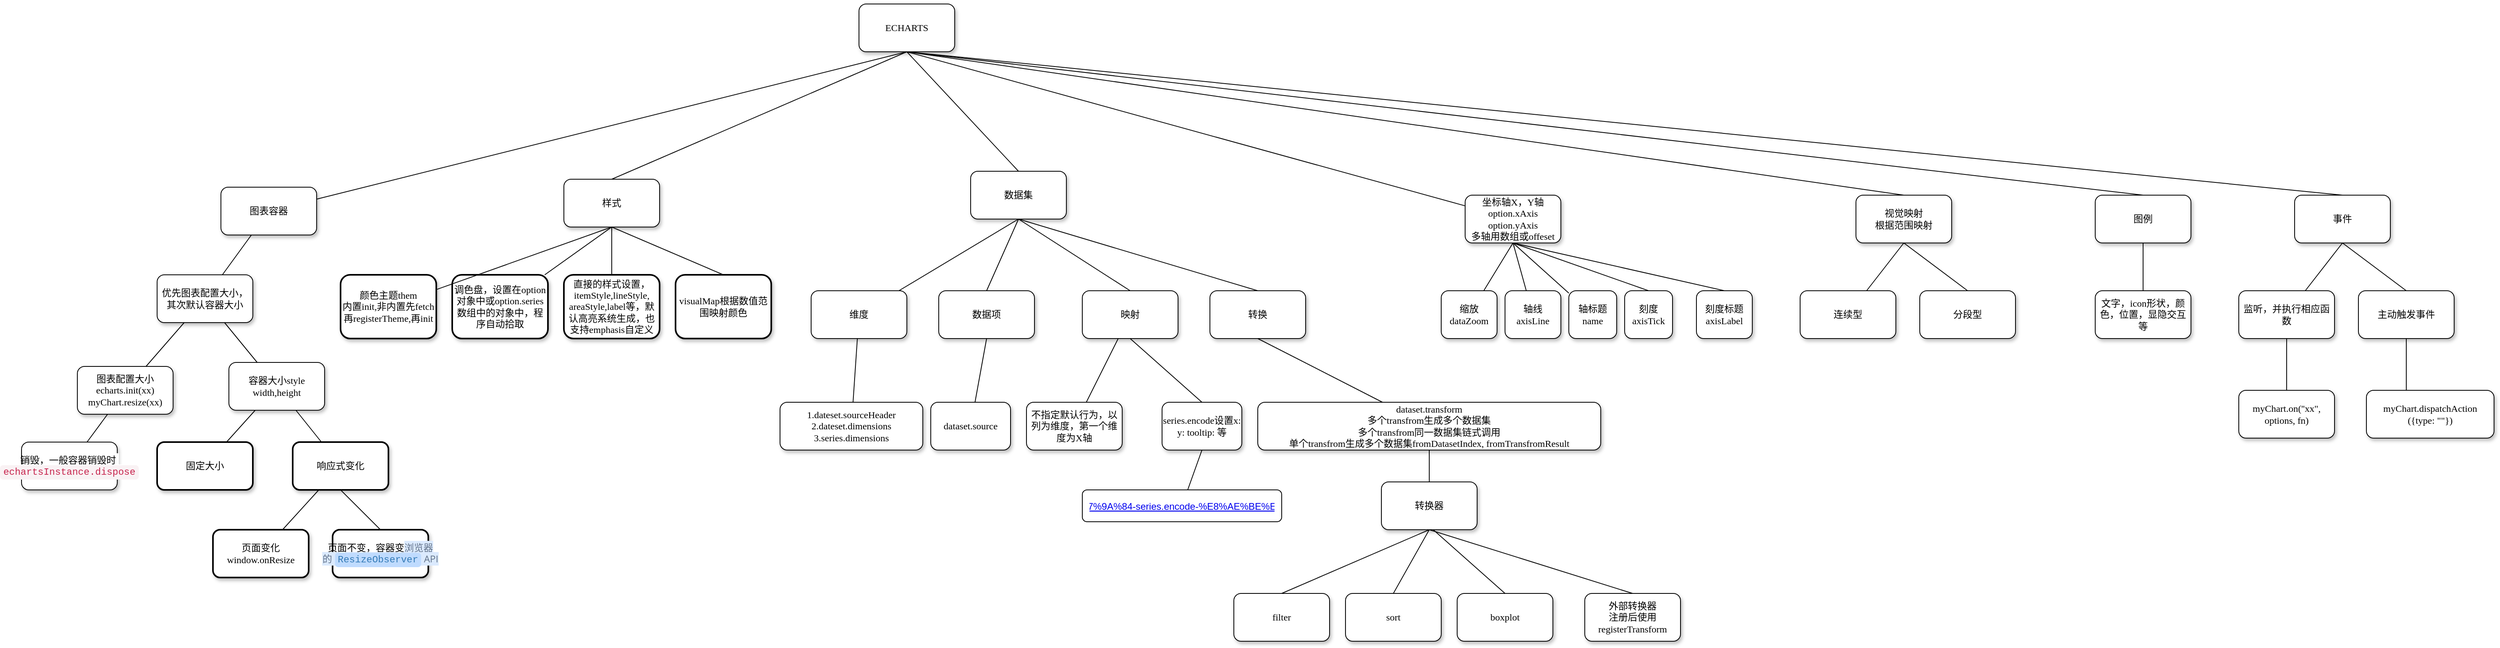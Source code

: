 <mxfile version="24.9.1">
  <diagram name="Page-1" id="10a91c8b-09ff-31b1-d368-03940ed4cc9e">
    <mxGraphModel dx="2303" dy="2610" grid="1" gridSize="10" guides="1" tooltips="1" connect="1" arrows="1" fold="1" page="1" pageScale="1" pageWidth="1100" pageHeight="850" background="none" math="0" shadow="0">
      <root>
        <mxCell id="0" />
        <mxCell id="1" parent="0" />
        <mxCell id="4B2M-noWRDSl6KQuVCh--43" style="rounded=0;orthogonalLoop=1;jettySize=auto;html=1;exitX=0.5;exitY=1;exitDx=0;exitDy=0;endArrow=none;endFill=0;" edge="1" parent="1" source="62893188c0fa7362-1" target="4B2M-noWRDSl6KQuVCh--34">
          <mxGeometry relative="1" as="geometry" />
        </mxCell>
        <mxCell id="4B2M-noWRDSl6KQuVCh--54" style="rounded=0;orthogonalLoop=1;jettySize=auto;html=1;exitX=0.5;exitY=1;exitDx=0;exitDy=0;entryX=0.5;entryY=0;entryDx=0;entryDy=0;endArrow=none;endFill=0;" edge="1" parent="1" source="62893188c0fa7362-1" target="4B2M-noWRDSl6KQuVCh--44">
          <mxGeometry relative="1" as="geometry" />
        </mxCell>
        <mxCell id="4B2M-noWRDSl6KQuVCh--55" style="rounded=0;orthogonalLoop=1;jettySize=auto;html=1;exitX=0.5;exitY=1;exitDx=0;exitDy=0;entryX=0.5;entryY=0;entryDx=0;entryDy=0;endArrow=none;endFill=0;" edge="1" parent="1" source="62893188c0fa7362-1" target="4B2M-noWRDSl6KQuVCh--51">
          <mxGeometry relative="1" as="geometry" />
        </mxCell>
        <mxCell id="4B2M-noWRDSl6KQuVCh--68" style="rounded=0;orthogonalLoop=1;jettySize=auto;html=1;exitX=0.5;exitY=1;exitDx=0;exitDy=0;entryX=0.5;entryY=0;entryDx=0;entryDy=0;endArrow=none;endFill=0;" edge="1" parent="1" source="62893188c0fa7362-1" target="4B2M-noWRDSl6KQuVCh--60">
          <mxGeometry relative="1" as="geometry">
            <mxPoint x="2900" y="110" as="targetPoint" />
          </mxGeometry>
        </mxCell>
        <mxCell id="62893188c0fa7362-1" value="ECHARTS" style="whiteSpace=wrap;html=1;rounded=1;shadow=1;labelBackgroundColor=none;strokeWidth=1;fontFamily=Verdana;fontSize=12;align=center;" parent="1" vertex="1">
          <mxGeometry x="1180" y="-60" width="120" height="60" as="geometry" />
        </mxCell>
        <mxCell id="62893188c0fa7362-2" value="图表容器" style="whiteSpace=wrap;html=1;rounded=1;shadow=1;labelBackgroundColor=none;strokeWidth=1;fontFamily=Verdana;fontSize=12;align=center;" parent="1" vertex="1">
          <mxGeometry x="380" y="170" width="120" height="60" as="geometry" />
        </mxCell>
        <mxCell id="P412KL33B7bhKjnjoUlW-9" style="rounded=0;orthogonalLoop=1;jettySize=auto;html=1;exitX=0.5;exitY=1;exitDx=0;exitDy=0;entryX=0.5;entryY=0;entryDx=0;entryDy=0;endArrow=none;endFill=0;" parent="1" source="62893188c0fa7362-3" target="P412KL33B7bhKjnjoUlW-8" edge="1">
          <mxGeometry relative="1" as="geometry" />
        </mxCell>
        <mxCell id="P412KL33B7bhKjnjoUlW-11" style="rounded=0;orthogonalLoop=1;jettySize=auto;html=1;exitX=0.5;exitY=1;exitDx=0;exitDy=0;entryX=0.5;entryY=0;entryDx=0;entryDy=0;endArrow=none;endFill=0;" parent="1" source="62893188c0fa7362-3" target="P412KL33B7bhKjnjoUlW-10" edge="1">
          <mxGeometry relative="1" as="geometry" />
        </mxCell>
        <mxCell id="62893188c0fa7362-3" value="&lt;span&gt;样式&lt;/span&gt;" style="whiteSpace=wrap;html=1;rounded=1;shadow=1;labelBackgroundColor=none;strokeWidth=1;fontFamily=Verdana;fontSize=12;align=center;" parent="1" vertex="1">
          <mxGeometry x="810" y="160" width="120" height="60" as="geometry" />
        </mxCell>
        <mxCell id="62893188c0fa7362-4" value="" style="rounded=0;html=1;labelBackgroundColor=none;startArrow=none;startFill=0;startSize=5;endArrow=none;endFill=0;endSize=5;jettySize=auto;orthogonalLoop=1;strokeWidth=1;fontFamily=Verdana;fontSize=12;entryX=0.5;entryY=0;entryDx=0;entryDy=0;exitX=0.5;exitY=1;exitDx=0;exitDy=0;" parent="1" source="62893188c0fa7362-1" target="62893188c0fa7362-3" edge="1">
          <mxGeometry x="-0.3" y="13" relative="1" as="geometry">
            <mxPoint as="offset" />
          </mxGeometry>
        </mxCell>
        <mxCell id="62893188c0fa7362-5" value="" style="rounded=0;html=1;labelBackgroundColor=none;startArrow=none;startFill=0;startSize=5;endArrow=none;endFill=0;endSize=5;jettySize=auto;orthogonalLoop=1;strokeWidth=1;fontFamily=Verdana;fontSize=12;exitX=0.5;exitY=1;exitDx=0;exitDy=0;" parent="1" source="62893188c0fa7362-1" target="62893188c0fa7362-2" edge="1">
          <mxGeometry x="-0.359" y="-11" relative="1" as="geometry">
            <mxPoint as="offset" />
          </mxGeometry>
        </mxCell>
        <mxCell id="62893188c0fa7362-8" value="&lt;span&gt;优先图表配置大小，其次默认容器大小&lt;/span&gt;" style="whiteSpace=wrap;html=1;rounded=1;shadow=1;labelBackgroundColor=none;strokeWidth=1;fontFamily=Verdana;fontSize=12;align=center;" parent="1" vertex="1">
          <mxGeometry x="300" y="280" width="120" height="60" as="geometry" />
        </mxCell>
        <mxCell id="62893188c0fa7362-10" value="&lt;span&gt;颜色主题them&lt;/span&gt;&lt;div&gt;&lt;span&gt;内置init,非内置先fetch再registerTheme,再init&lt;/span&gt;&lt;/div&gt;" style="whiteSpace=wrap;html=1;rounded=1;shadow=1;labelBackgroundColor=none;strokeWidth=2;fontFamily=Verdana;fontSize=12;align=center;" parent="1" vertex="1">
          <mxGeometry x="530" y="280" width="120" height="80" as="geometry" />
        </mxCell>
        <mxCell id="62893188c0fa7362-11" value="&lt;span&gt;调色盘，设置在option对象中或option.series数组中的对象中，程序自动拾取&lt;/span&gt;" style="whiteSpace=wrap;html=1;rounded=1;shadow=1;labelBackgroundColor=none;strokeWidth=2;fontFamily=Verdana;fontSize=12;align=center;" parent="1" vertex="1">
          <mxGeometry x="670" y="280" width="120" height="80" as="geometry" />
        </mxCell>
        <mxCell id="P412KL33B7bhKjnjoUlW-7" value="" style="rounded=0;orthogonalLoop=1;jettySize=auto;html=1;endArrow=none;endFill=0;" parent="1" source="62893188c0fa7362-12" target="P412KL33B7bhKjnjoUlW-6" edge="1">
          <mxGeometry relative="1" as="geometry" />
        </mxCell>
        <mxCell id="62893188c0fa7362-12" value="图表配置大小&lt;br&gt;echarts.init(xx)&lt;div&gt;myChart.resize(xx)&lt;/div&gt;" style="whiteSpace=wrap;html=1;rounded=1;shadow=1;labelBackgroundColor=none;strokeWidth=1;fontFamily=Verdana;fontSize=12;align=center;" parent="1" vertex="1">
          <mxGeometry x="200" y="395" width="120" height="60" as="geometry" />
        </mxCell>
        <mxCell id="62893188c0fa7362-13" value="容器大小style&lt;br&gt;width,height" style="whiteSpace=wrap;html=1;rounded=1;shadow=1;labelBackgroundColor=none;strokeWidth=1;fontFamily=Verdana;fontSize=12;align=center;" parent="1" vertex="1">
          <mxGeometry x="390" y="390" width="120" height="60" as="geometry" />
        </mxCell>
        <mxCell id="62893188c0fa7362-14" value="" style="rounded=0;html=1;labelBackgroundColor=none;startArrow=none;startFill=0;startSize=5;endArrow=none;endFill=0;endSize=5;jettySize=auto;orthogonalLoop=1;strokeWidth=1;fontFamily=Verdana;fontSize=12" parent="1" source="62893188c0fa7362-2" target="62893188c0fa7362-8" edge="1">
          <mxGeometry x="-0.208" y="-14" relative="1" as="geometry">
            <mxPoint as="offset" />
          </mxGeometry>
        </mxCell>
        <mxCell id="62893188c0fa7362-16" value="" style="rounded=0;html=1;labelBackgroundColor=none;startArrow=none;startFill=0;startSize=5;endArrow=none;endFill=0;endSize=5;jettySize=auto;orthogonalLoop=1;strokeWidth=1;fontFamily=Verdana;fontSize=12;exitX=0.5;exitY=1;exitDx=0;exitDy=0;" parent="1" source="62893188c0fa7362-3" target="62893188c0fa7362-10" edge="1">
          <mxGeometry x="-0.261" y="-13" relative="1" as="geometry">
            <mxPoint as="offset" />
          </mxGeometry>
        </mxCell>
        <mxCell id="62893188c0fa7362-17" value="" style="rounded=0;html=1;labelBackgroundColor=none;startArrow=none;startFill=0;startSize=5;endArrow=none;endFill=0;endSize=5;jettySize=auto;orthogonalLoop=1;strokeWidth=1;fontFamily=Verdana;fontSize=12;exitX=0.5;exitY=1;exitDx=0;exitDy=0;" parent="1" source="62893188c0fa7362-3" target="62893188c0fa7362-11" edge="1">
          <mxGeometry x="-0.129" y="17" relative="1" as="geometry">
            <mxPoint as="offset" />
          </mxGeometry>
        </mxCell>
        <mxCell id="62893188c0fa7362-18" value="" style="rounded=0;html=1;labelBackgroundColor=none;startArrow=none;startFill=0;startSize=5;endArrow=none;endFill=0;endSize=5;jettySize=auto;orthogonalLoop=1;strokeWidth=1;fontFamily=Verdana;fontSize=12" parent="1" source="62893188c0fa7362-8" target="62893188c0fa7362-12" edge="1">
          <mxGeometry x="-0.217" y="-14" relative="1" as="geometry">
            <mxPoint as="offset" />
          </mxGeometry>
        </mxCell>
        <mxCell id="62893188c0fa7362-19" value="" style="rounded=0;html=1;labelBackgroundColor=none;startArrow=none;startFill=0;startSize=5;endArrow=none;endFill=0;endSize=5;jettySize=auto;orthogonalLoop=1;strokeWidth=1;fontFamily=Verdana;fontSize=12" parent="1" source="62893188c0fa7362-8" target="62893188c0fa7362-13" edge="1">
          <mxGeometry x="-0.284" y="12" relative="1" as="geometry">
            <mxPoint as="offset" />
          </mxGeometry>
        </mxCell>
        <mxCell id="62893188c0fa7362-22" value="固定大小" style="whiteSpace=wrap;html=1;rounded=1;shadow=1;labelBackgroundColor=none;strokeWidth=2;fontFamily=Verdana;fontSize=12;align=center;" parent="1" vertex="1">
          <mxGeometry x="300" y="490" width="120" height="60" as="geometry" />
        </mxCell>
        <mxCell id="P412KL33B7bhKjnjoUlW-3" value="" style="rounded=0;orthogonalLoop=1;jettySize=auto;html=1;endArrow=none;endFill=0;" parent="1" source="62893188c0fa7362-23" target="P412KL33B7bhKjnjoUlW-1" edge="1">
          <mxGeometry relative="1" as="geometry" />
        </mxCell>
        <mxCell id="62893188c0fa7362-23" value="响应式变化" style="whiteSpace=wrap;html=1;rounded=1;shadow=1;labelBackgroundColor=none;strokeWidth=2;fontFamily=Verdana;fontSize=12;align=center;" parent="1" vertex="1">
          <mxGeometry x="470" y="490" width="120" height="60" as="geometry" />
        </mxCell>
        <mxCell id="62893188c0fa7362-26" value="" style="rounded=0;html=1;labelBackgroundColor=none;startArrow=none;startFill=0;startSize=5;endArrow=none;endFill=0;endSize=5;jettySize=auto;orthogonalLoop=1;strokeWidth=1;fontFamily=Verdana;fontSize=12" parent="1" source="62893188c0fa7362-13" target="62893188c0fa7362-22" edge="1">
          <mxGeometry x="0.003" y="-12" relative="1" as="geometry">
            <mxPoint as="offset" />
          </mxGeometry>
        </mxCell>
        <mxCell id="62893188c0fa7362-27" value="" style="rounded=0;html=1;labelBackgroundColor=none;startArrow=none;startFill=0;startSize=5;endArrow=none;endFill=0;endSize=5;jettySize=auto;orthogonalLoop=1;strokeWidth=1;fontFamily=Verdana;fontSize=12" parent="1" source="62893188c0fa7362-13" target="62893188c0fa7362-23" edge="1">
          <mxGeometry x="0.137" y="16" relative="1" as="geometry">
            <mxPoint as="offset" />
          </mxGeometry>
        </mxCell>
        <mxCell id="P412KL33B7bhKjnjoUlW-1" value="页面变化window.onResize" style="whiteSpace=wrap;html=1;fontFamily=Verdana;rounded=1;shadow=1;labelBackgroundColor=none;strokeWidth=2;" parent="1" vertex="1">
          <mxGeometry x="370" y="600" width="120" height="60" as="geometry" />
        </mxCell>
        <mxCell id="P412KL33B7bhKjnjoUlW-5" style="rounded=0;orthogonalLoop=1;jettySize=auto;html=1;exitX=0.5;exitY=0;exitDx=0;exitDy=0;entryX=0.5;entryY=1;entryDx=0;entryDy=0;endArrow=none;endFill=0;" parent="1" source="P412KL33B7bhKjnjoUlW-4" target="62893188c0fa7362-23" edge="1">
          <mxGeometry relative="1" as="geometry" />
        </mxCell>
        <mxCell id="P412KL33B7bhKjnjoUlW-4" value="&lt;font&gt;页面不变，容器变&lt;span style=&quot;color: rgb(100, 116, 139); font-family: &amp;quot;Open Sans&amp;quot;, &amp;quot;PingFang SC&amp;quot;, Helvetica, Arial, sans-serif; text-align: start; background-color: rgb(219, 234, 254);&quot;&gt;浏览器的&amp;nbsp;&lt;/span&gt;&lt;a style=&quot;box-sizing: border-box; border-width: 0px; border-style: solid; border-color: rgba(229,231,235,var(--tw-border-opacity)); border-image: initial; --tw-border-opacity: 1; --tw-shadow: 0 0 transparent; --tw-ring-inset: var(--tw-empty,/*!*/ /*!*/); --tw-ring-offset-width: 0px; --tw-ring-offset-color: #fff; --tw-ring-color: rgba(59,130,246,0.5); --tw-ring-offset-shadow: 0 0 transparent; --tw-ring-shadow: 0 0 transparent; background-color: rgb(219, 234, 254); color: rgb(51, 122, 183); text-decoration: inherit; margin-bottom: 0px; font-family: &amp;quot;Open Sans&amp;quot;, &amp;quot;PingFang SC&amp;quot;, Helvetica, Arial, sans-serif; text-align: start;&quot; href=&quot;https://developer.mozilla.org/zh-CN/docs/Web/API/ResizeObserver&quot;&gt;&lt;code style=&quot;box-sizing: border-box; border-width: 0px; border-style: solid; border-color: rgba(229,231,235,var(--tw-border-opacity)); border-image: initial; --tw-border-opacity: 1; --tw-shadow: 0 0 transparent; --tw-ring-inset: var(--tw-empty,/*!*/ /*!*/); --tw-ring-offset-width: 0px; --tw-ring-offset-color: #fff; --tw-ring-color: rgba(59,130,246,0.5); --tw-ring-offset-shadow: 0 0 transparent; --tw-ring-shadow: 0 0 transparent; font-family: ui-monospace, SFMono-Regular, Menlo, Monaco, Consolas, &amp;quot;Liberation Mono&amp;quot;, &amp;quot;Courier New&amp;quot;, monospace; padding: 2px 4px; color: currentcolor; background-color: rgba(191,219,254,var(--tw-bg-opacity)); border-radius: 4px; --tw-bg-opacity: 1; box-shadow: var(--tw-ring-offset-shadow,0 0 transparent),var(--tw-ring-shadow,0 0 transparent),var(--tw-shadow); margin-top: 0px; margin-bottom: 0px;&quot;&gt;ResizeObserver&lt;/code&gt;&lt;/a&gt;&lt;span style=&quot;color: rgb(100, 116, 139); font-family: &amp;quot;Open Sans&amp;quot;, &amp;quot;PingFang SC&amp;quot;, Helvetica, Arial, sans-serif; text-align: start; background-color: rgb(219, 234, 254);&quot;&gt;&amp;nbsp;API&lt;/span&gt;&lt;/font&gt;" style="whiteSpace=wrap;html=1;fontFamily=Verdana;rounded=1;shadow=1;labelBackgroundColor=none;strokeWidth=2;" parent="1" vertex="1">
          <mxGeometry x="520" y="600" width="120" height="60" as="geometry" />
        </mxCell>
        <mxCell id="P412KL33B7bhKjnjoUlW-6" value="&lt;font&gt;销毁，一般容器销毁时&lt;span style=&quot;color: rgb(100, 116, 139); font-family: &amp;quot;Open Sans&amp;quot;, &amp;quot;PingFang SC&amp;quot;, Helvetica, Arial, sans-serif; text-align: start; background-color: rgb(255, 255, 255);&quot;&gt;&amp;nbsp;&lt;/span&gt;&lt;/font&gt;&lt;div&gt;&lt;font&gt;&lt;a style=&quot;box-sizing: border-box; border-width: 0px; border-style: solid; border-color: rgba(229,231,235,var(--tw-border-opacity)); border-image: initial; --tw-border-opacity: 1; --tw-shadow: 0 0 transparent; --tw-ring-inset: var(--tw-empty,/*!*/ /*!*/); --tw-ring-offset-width: 0px; --tw-ring-offset-color: #fff; --tw-ring-color: rgba(59,130,246,0.5); --tw-ring-offset-shadow: 0 0 transparent; --tw-ring-shadow: 0 0 transparent; background-color: rgb(255, 255, 255); color: rgb(51, 122, 183); text-decoration: inherit; font-family: &amp;quot;Open Sans&amp;quot;, &amp;quot;PingFang SC&amp;quot;, Helvetica, Arial, sans-serif; text-align: start;&quot; href=&quot;https://echarts.apache.org/api.html#echartsInstance.dispose&quot;&gt;&lt;code style=&quot;box-sizing: border-box; border-width: 0px; border-style: solid; border-color: rgba(229,231,235,var(--tw-border-opacity)); border-image: initial; --tw-border-opacity: 1; --tw-shadow: 0 0 transparent; --tw-ring-inset: var(--tw-empty,/*!*/ /*!*/); --tw-ring-offset-width: 0px; --tw-ring-offset-color: #fff; --tw-ring-color: rgba(59,130,246,0.5); --tw-ring-offset-shadow: 0 0 transparent; --tw-ring-shadow: 0 0 transparent; font-family: ui-monospace, SFMono-Regular, Menlo, Monaco, Consolas, &amp;quot;Liberation Mono&amp;quot;, &amp;quot;Courier New&amp;quot;, monospace; padding: 2px 4px; color: rgb(199, 37, 78); background-color: rgb(249, 242, 244); border-radius: 4px;&quot;&gt;echartsInstance.dispose&lt;/code&gt;&lt;/a&gt;&lt;/font&gt;&lt;/div&gt;" style="whiteSpace=wrap;html=1;fontFamily=Verdana;rounded=1;shadow=1;labelBackgroundColor=none;strokeWidth=1;" parent="1" vertex="1">
          <mxGeometry x="130" y="490" width="120" height="60" as="geometry" />
        </mxCell>
        <mxCell id="P412KL33B7bhKjnjoUlW-8" value="&lt;span&gt;直接的样式设置，itemStyle,lineStyle,&lt;/span&gt;&lt;div&gt;&lt;span&gt;areaStyle,label等，默认高亮系统生成，也支持emphasis自定义&lt;/span&gt;&lt;/div&gt;" style="whiteSpace=wrap;html=1;rounded=1;shadow=1;labelBackgroundColor=none;strokeWidth=2;fontFamily=Verdana;fontSize=12;align=center;" parent="1" vertex="1">
          <mxGeometry x="810" y="280" width="120" height="80" as="geometry" />
        </mxCell>
        <mxCell id="P412KL33B7bhKjnjoUlW-10" value="visualMap根据数值范围映射颜色" style="whiteSpace=wrap;html=1;rounded=1;shadow=1;labelBackgroundColor=none;strokeWidth=2;fontFamily=Verdana;fontSize=12;align=center;" parent="1" vertex="1">
          <mxGeometry x="950" y="280" width="120" height="80" as="geometry" />
        </mxCell>
        <mxCell id="P412KL33B7bhKjnjoUlW-13" style="rounded=0;orthogonalLoop=1;jettySize=auto;html=1;exitX=0.5;exitY=0;exitDx=0;exitDy=0;entryX=0.5;entryY=1;entryDx=0;entryDy=0;endArrow=none;endFill=0;" parent="1" source="P412KL33B7bhKjnjoUlW-12" target="62893188c0fa7362-1" edge="1">
          <mxGeometry relative="1" as="geometry">
            <mxPoint x="580" y="140" as="targetPoint" />
          </mxGeometry>
        </mxCell>
        <mxCell id="P412KL33B7bhKjnjoUlW-16" value="" style="rounded=0;orthogonalLoop=1;jettySize=auto;html=1;endArrow=none;endFill=0;exitX=0.5;exitY=1;exitDx=0;exitDy=0;" parent="1" source="P412KL33B7bhKjnjoUlW-12" target="P412KL33B7bhKjnjoUlW-14" edge="1">
          <mxGeometry relative="1" as="geometry" />
        </mxCell>
        <mxCell id="P412KL33B7bhKjnjoUlW-18" style="rounded=0;orthogonalLoop=1;jettySize=auto;html=1;exitX=0.5;exitY=1;exitDx=0;exitDy=0;entryX=0.5;entryY=0;entryDx=0;entryDy=0;endArrow=none;endFill=0;" parent="1" source="P412KL33B7bhKjnjoUlW-12" target="P412KL33B7bhKjnjoUlW-17" edge="1">
          <mxGeometry relative="1" as="geometry" />
        </mxCell>
        <mxCell id="4B2M-noWRDSl6KQuVCh--7" style="rounded=0;orthogonalLoop=1;jettySize=auto;html=1;exitX=0.5;exitY=1;exitDx=0;exitDy=0;entryX=0.5;entryY=0;entryDx=0;entryDy=0;endArrow=none;endFill=0;" edge="1" parent="1" source="P412KL33B7bhKjnjoUlW-12" target="4B2M-noWRDSl6KQuVCh--6">
          <mxGeometry relative="1" as="geometry" />
        </mxCell>
        <mxCell id="4B2M-noWRDSl6KQuVCh--20" style="rounded=0;orthogonalLoop=1;jettySize=auto;html=1;exitX=0.5;exitY=1;exitDx=0;exitDy=0;endArrow=none;endFill=0;entryX=0.5;entryY=0;entryDx=0;entryDy=0;" edge="1" parent="1" source="P412KL33B7bhKjnjoUlW-12" target="4B2M-noWRDSl6KQuVCh--19">
          <mxGeometry relative="1" as="geometry" />
        </mxCell>
        <mxCell id="P412KL33B7bhKjnjoUlW-12" value="&lt;span&gt;数据集&lt;/span&gt;" style="whiteSpace=wrap;html=1;rounded=1;shadow=1;labelBackgroundColor=none;strokeWidth=1;fontFamily=Verdana;fontSize=12;align=center;" parent="1" vertex="1">
          <mxGeometry x="1320" y="150" width="120" height="60" as="geometry" />
        </mxCell>
        <mxCell id="4B2M-noWRDSl6KQuVCh--2" value="" style="rounded=0;orthogonalLoop=1;jettySize=auto;html=1;endArrow=none;endFill=0;" edge="1" parent="1" source="P412KL33B7bhKjnjoUlW-14" target="4B2M-noWRDSl6KQuVCh--1">
          <mxGeometry relative="1" as="geometry" />
        </mxCell>
        <mxCell id="P412KL33B7bhKjnjoUlW-14" value="维度" style="whiteSpace=wrap;html=1;fontFamily=Verdana;rounded=1;shadow=1;labelBackgroundColor=none;strokeWidth=1;" parent="1" vertex="1">
          <mxGeometry x="1120" y="300" width="120" height="60" as="geometry" />
        </mxCell>
        <mxCell id="4B2M-noWRDSl6KQuVCh--5" style="rounded=0;orthogonalLoop=1;jettySize=auto;html=1;exitX=0.5;exitY=1;exitDx=0;exitDy=0;endArrow=none;endFill=0;" edge="1" parent="1" source="P412KL33B7bhKjnjoUlW-17" target="4B2M-noWRDSl6KQuVCh--4">
          <mxGeometry relative="1" as="geometry" />
        </mxCell>
        <mxCell id="P412KL33B7bhKjnjoUlW-17" value="数据项" style="whiteSpace=wrap;html=1;fontFamily=Verdana;rounded=1;shadow=1;labelBackgroundColor=none;strokeWidth=1;" parent="1" vertex="1">
          <mxGeometry x="1280" y="300" width="120" height="60" as="geometry" />
        </mxCell>
        <mxCell id="4B2M-noWRDSl6KQuVCh--1" value="1.dateset.sourceHeader&lt;div&gt;2.dateset.dimensions&lt;/div&gt;&lt;div&gt;3.series.dimensions&lt;/div&gt;" style="whiteSpace=wrap;html=1;fontFamily=Verdana;rounded=1;shadow=1;labelBackgroundColor=none;strokeWidth=1;" vertex="1" parent="1">
          <mxGeometry x="1081" y="440" width="179" height="60" as="geometry" />
        </mxCell>
        <mxCell id="4B2M-noWRDSl6KQuVCh--4" value="dataset.source" style="whiteSpace=wrap;html=1;fontFamily=Verdana;rounded=1;shadow=1;labelBackgroundColor=none;strokeWidth=1;" vertex="1" parent="1">
          <mxGeometry x="1270" y="440" width="100" height="60" as="geometry" />
        </mxCell>
        <mxCell id="4B2M-noWRDSl6KQuVCh--10" style="rounded=0;orthogonalLoop=1;jettySize=auto;html=1;exitX=0.5;exitY=1;exitDx=0;exitDy=0;entryX=0.5;entryY=0;entryDx=0;entryDy=0;endArrow=none;endFill=0;" edge="1" parent="1" source="4B2M-noWRDSl6KQuVCh--6" target="4B2M-noWRDSl6KQuVCh--9">
          <mxGeometry relative="1" as="geometry" />
        </mxCell>
        <mxCell id="4B2M-noWRDSl6KQuVCh--12" value="" style="rounded=0;orthogonalLoop=1;jettySize=auto;html=1;endArrow=none;endFill=0;" edge="1" parent="1" source="4B2M-noWRDSl6KQuVCh--6" target="4B2M-noWRDSl6KQuVCh--11">
          <mxGeometry relative="1" as="geometry" />
        </mxCell>
        <mxCell id="4B2M-noWRDSl6KQuVCh--6" value="映射" style="whiteSpace=wrap;html=1;fontFamily=Verdana;rounded=1;shadow=1;labelBackgroundColor=none;strokeWidth=1;" vertex="1" parent="1">
          <mxGeometry x="1460" y="300" width="120" height="60" as="geometry" />
        </mxCell>
        <mxCell id="4B2M-noWRDSl6KQuVCh--18" style="rounded=0;orthogonalLoop=1;jettySize=auto;html=1;exitX=0.5;exitY=1;exitDx=0;exitDy=0;endArrow=none;endFill=0;" edge="1" parent="1" source="4B2M-noWRDSl6KQuVCh--9" target="4B2M-noWRDSl6KQuVCh--17">
          <mxGeometry relative="1" as="geometry" />
        </mxCell>
        <mxCell id="4B2M-noWRDSl6KQuVCh--9" value="series.encode设置x: y: tooltip: 等" style="whiteSpace=wrap;html=1;fontFamily=Verdana;rounded=1;shadow=1;labelBackgroundColor=none;strokeWidth=1;" vertex="1" parent="1">
          <mxGeometry x="1560" y="440" width="100" height="60" as="geometry" />
        </mxCell>
        <mxCell id="4B2M-noWRDSl6KQuVCh--11" value="不指定默认行为，以列为维度，第一个维度为X轴" style="whiteSpace=wrap;html=1;fontFamily=Verdana;rounded=1;shadow=1;labelBackgroundColor=none;strokeWidth=1;" vertex="1" parent="1">
          <mxGeometry x="1390" y="440" width="120" height="60" as="geometry" />
        </mxCell>
        <UserObject label="dataset#%E5%87%A0%E4%B8%AA%E5%B8%B8%E8%A7%81%E7%9A%84-series.encode-%E8%AE%BE%E7%BD%AE%E6%96%B9%E5%BC%8F%E4%B8%BE%E4%BE%8B" link="https://echarts.apache.org/handbook/zh/concepts/dataset#%E5%87%A0%E4%B8%AA%E5%B8%B8%E8%A7%81%E7%9A%84-series.encode-%E8%AE%BE%E7%BD%AE%E6%96%B9%E5%BC%8F%E4%B8%BE%E4%BE%8B" id="4B2M-noWRDSl6KQuVCh--17">
          <mxCell style="fontColor=#0000EE;fontStyle=4;rounded=1;overflow=hidden;spacing=10;" vertex="1" parent="1">
            <mxGeometry x="1460" y="550" width="250" height="40" as="geometry" />
          </mxCell>
        </UserObject>
        <mxCell id="4B2M-noWRDSl6KQuVCh--23" style="rounded=0;orthogonalLoop=1;jettySize=auto;html=1;exitX=0.5;exitY=1;exitDx=0;exitDy=0;endArrow=none;endFill=0;" edge="1" parent="1" source="4B2M-noWRDSl6KQuVCh--19" target="4B2M-noWRDSl6KQuVCh--22">
          <mxGeometry relative="1" as="geometry" />
        </mxCell>
        <mxCell id="4B2M-noWRDSl6KQuVCh--19" value="转换" style="whiteSpace=wrap;html=1;fontFamily=Verdana;rounded=1;shadow=1;labelBackgroundColor=none;strokeWidth=1;" vertex="1" parent="1">
          <mxGeometry x="1620" y="300" width="120" height="60" as="geometry" />
        </mxCell>
        <mxCell id="4B2M-noWRDSl6KQuVCh--25" value="" style="rounded=0;orthogonalLoop=1;jettySize=auto;html=1;endArrow=none;endFill=0;" edge="1" parent="1" source="4B2M-noWRDSl6KQuVCh--22" target="4B2M-noWRDSl6KQuVCh--24">
          <mxGeometry relative="1" as="geometry" />
        </mxCell>
        <mxCell id="4B2M-noWRDSl6KQuVCh--22" value="dataset.transform&lt;br&gt;多个transfrom生成多个数据集&lt;div&gt;多个transfrom同一数据集链式调用&lt;/div&gt;&lt;div&gt;单个transfrom生成多个数据集fromDatasetIndex, fromTransfromResult&lt;/div&gt;" style="whiteSpace=wrap;html=1;fontFamily=Verdana;rounded=1;shadow=1;labelBackgroundColor=none;strokeWidth=1;" vertex="1" parent="1">
          <mxGeometry x="1680" y="440" width="430" height="60" as="geometry" />
        </mxCell>
        <mxCell id="4B2M-noWRDSl6KQuVCh--27" value="" style="rounded=0;orthogonalLoop=1;jettySize=auto;html=1;exitX=0.5;exitY=1;exitDx=0;exitDy=0;entryX=0.5;entryY=0;entryDx=0;entryDy=0;endArrow=none;endFill=0;" edge="1" parent="1" source="4B2M-noWRDSl6KQuVCh--24" target="4B2M-noWRDSl6KQuVCh--26">
          <mxGeometry relative="1" as="geometry" />
        </mxCell>
        <mxCell id="4B2M-noWRDSl6KQuVCh--33" style="rounded=0;orthogonalLoop=1;jettySize=auto;html=1;exitX=0.5;exitY=1;exitDx=0;exitDy=0;endArrow=none;endFill=0;entryX=0.5;entryY=0;entryDx=0;entryDy=0;" edge="1" parent="1" source="4B2M-noWRDSl6KQuVCh--24" target="4B2M-noWRDSl6KQuVCh--32">
          <mxGeometry relative="1" as="geometry" />
        </mxCell>
        <mxCell id="4B2M-noWRDSl6KQuVCh--24" value="转换器" style="whiteSpace=wrap;html=1;fontFamily=Verdana;rounded=1;shadow=1;labelBackgroundColor=none;strokeWidth=1;" vertex="1" parent="1">
          <mxGeometry x="1835" y="540" width="120" height="60" as="geometry" />
        </mxCell>
        <mxCell id="4B2M-noWRDSl6KQuVCh--26" value="filter" style="whiteSpace=wrap;html=1;fontFamily=Verdana;rounded=1;shadow=1;labelBackgroundColor=none;strokeWidth=1;" vertex="1" parent="1">
          <mxGeometry x="1650" y="680" width="120" height="60" as="geometry" />
        </mxCell>
        <mxCell id="4B2M-noWRDSl6KQuVCh--31" style="rounded=0;orthogonalLoop=1;jettySize=auto;html=1;exitX=0.5;exitY=0;exitDx=0;exitDy=0;endArrow=none;endFill=0;" edge="1" parent="1" source="4B2M-noWRDSl6KQuVCh--28">
          <mxGeometry relative="1" as="geometry">
            <mxPoint x="1900" y="600" as="targetPoint" />
          </mxGeometry>
        </mxCell>
        <mxCell id="4B2M-noWRDSl6KQuVCh--28" value="boxplot" style="whiteSpace=wrap;html=1;fontFamily=Verdana;rounded=1;shadow=1;labelBackgroundColor=none;strokeWidth=1;" vertex="1" parent="1">
          <mxGeometry x="1930" y="680" width="120" height="60" as="geometry" />
        </mxCell>
        <mxCell id="4B2M-noWRDSl6KQuVCh--29" value="sort" style="whiteSpace=wrap;html=1;fontFamily=Verdana;rounded=1;shadow=1;labelBackgroundColor=none;strokeWidth=1;" vertex="1" parent="1">
          <mxGeometry x="1790" y="680" width="120" height="60" as="geometry" />
        </mxCell>
        <mxCell id="4B2M-noWRDSl6KQuVCh--30" style="rounded=0;orthogonalLoop=1;jettySize=auto;html=1;exitX=0.5;exitY=1;exitDx=0;exitDy=0;entryX=0.5;entryY=0;entryDx=0;entryDy=0;endArrow=none;endFill=0;" edge="1" parent="1" source="4B2M-noWRDSl6KQuVCh--24" target="4B2M-noWRDSl6KQuVCh--29">
          <mxGeometry relative="1" as="geometry" />
        </mxCell>
        <mxCell id="4B2M-noWRDSl6KQuVCh--32" value="外部转换器&lt;div&gt;注册后使用&lt;/div&gt;&lt;div&gt;registerTransform&lt;/div&gt;" style="whiteSpace=wrap;html=1;fontFamily=Verdana;rounded=1;shadow=1;labelBackgroundColor=none;strokeWidth=1;" vertex="1" parent="1">
          <mxGeometry x="2090" y="680" width="120" height="60" as="geometry" />
        </mxCell>
        <mxCell id="4B2M-noWRDSl6KQuVCh--36" value="" style="rounded=0;orthogonalLoop=1;jettySize=auto;html=1;endArrow=none;endFill=0;exitX=0.5;exitY=1;exitDx=0;exitDy=0;" edge="1" parent="1" source="4B2M-noWRDSl6KQuVCh--34" target="4B2M-noWRDSl6KQuVCh--35">
          <mxGeometry relative="1" as="geometry" />
        </mxCell>
        <mxCell id="4B2M-noWRDSl6KQuVCh--40" style="rounded=0;orthogonalLoop=1;jettySize=auto;html=1;exitX=0.5;exitY=1;exitDx=0;exitDy=0;endArrow=none;endFill=0;" edge="1" parent="1" source="4B2M-noWRDSl6KQuVCh--34" target="4B2M-noWRDSl6KQuVCh--39">
          <mxGeometry relative="1" as="geometry" />
        </mxCell>
        <mxCell id="4B2M-noWRDSl6KQuVCh--41" style="rounded=0;orthogonalLoop=1;jettySize=auto;html=1;exitX=0.5;exitY=1;exitDx=0;exitDy=0;endArrow=none;endFill=0;entryX=0.5;entryY=0;entryDx=0;entryDy=0;" edge="1" parent="1" source="4B2M-noWRDSl6KQuVCh--34" target="4B2M-noWRDSl6KQuVCh--37">
          <mxGeometry relative="1" as="geometry" />
        </mxCell>
        <mxCell id="4B2M-noWRDSl6KQuVCh--42" style="rounded=0;orthogonalLoop=1;jettySize=auto;html=1;exitX=0.5;exitY=1;exitDx=0;exitDy=0;endArrow=none;endFill=0;entryX=0.5;entryY=0;entryDx=0;entryDy=0;" edge="1" parent="1" source="4B2M-noWRDSl6KQuVCh--34" target="4B2M-noWRDSl6KQuVCh--38">
          <mxGeometry relative="1" as="geometry" />
        </mxCell>
        <mxCell id="4B2M-noWRDSl6KQuVCh--57" style="rounded=0;orthogonalLoop=1;jettySize=auto;html=1;exitX=0.5;exitY=1;exitDx=0;exitDy=0;endArrow=none;endFill=0;" edge="1" parent="1" source="4B2M-noWRDSl6KQuVCh--34" target="4B2M-noWRDSl6KQuVCh--56">
          <mxGeometry relative="1" as="geometry" />
        </mxCell>
        <mxCell id="4B2M-noWRDSl6KQuVCh--34" value="坐标轴X，Y轴&lt;div&gt;option.xAxis&lt;/div&gt;&lt;div&gt;option.yAxis&lt;/div&gt;&lt;div&gt;多轴用数组或offeset&lt;/div&gt;" style="whiteSpace=wrap;html=1;rounded=1;shadow=1;labelBackgroundColor=none;strokeWidth=1;fontFamily=Verdana;fontSize=12;align=center;" vertex="1" parent="1">
          <mxGeometry x="1940" y="180" width="120" height="60" as="geometry" />
        </mxCell>
        <mxCell id="4B2M-noWRDSl6KQuVCh--35" value="轴线&lt;div&gt;axisLine&lt;/div&gt;" style="whiteSpace=wrap;html=1;fontFamily=Verdana;rounded=1;shadow=1;labelBackgroundColor=none;strokeWidth=1;" vertex="1" parent="1">
          <mxGeometry x="1990" y="300" width="70" height="60" as="geometry" />
        </mxCell>
        <mxCell id="4B2M-noWRDSl6KQuVCh--37" value="刻度&lt;div&gt;axisTick&lt;/div&gt;" style="whiteSpace=wrap;html=1;fontFamily=Verdana;rounded=1;shadow=1;labelBackgroundColor=none;strokeWidth=1;" vertex="1" parent="1">
          <mxGeometry x="2140" y="300" width="60" height="60" as="geometry" />
        </mxCell>
        <mxCell id="4B2M-noWRDSl6KQuVCh--38" value="刻度标题&lt;div&gt;axisLabel&lt;/div&gt;" style="whiteSpace=wrap;html=1;fontFamily=Verdana;rounded=1;shadow=1;labelBackgroundColor=none;strokeWidth=1;" vertex="1" parent="1">
          <mxGeometry x="2230" y="300" width="70" height="60" as="geometry" />
        </mxCell>
        <mxCell id="4B2M-noWRDSl6KQuVCh--39" value="轴标题&lt;div&gt;name&lt;/div&gt;" style="whiteSpace=wrap;html=1;fontFamily=Verdana;rounded=1;shadow=1;labelBackgroundColor=none;strokeWidth=1;" vertex="1" parent="1">
          <mxGeometry x="2070" y="300" width="60" height="60" as="geometry" />
        </mxCell>
        <mxCell id="4B2M-noWRDSl6KQuVCh--46" value="" style="rounded=0;orthogonalLoop=1;jettySize=auto;html=1;endArrow=none;endFill=0;exitX=0.5;exitY=1;exitDx=0;exitDy=0;" edge="1" parent="1" source="4B2M-noWRDSl6KQuVCh--44" target="4B2M-noWRDSl6KQuVCh--45">
          <mxGeometry relative="1" as="geometry" />
        </mxCell>
        <mxCell id="4B2M-noWRDSl6KQuVCh--48" style="rounded=0;orthogonalLoop=1;jettySize=auto;html=1;exitX=0.5;exitY=1;exitDx=0;exitDy=0;entryX=0.5;entryY=0;entryDx=0;entryDy=0;endArrow=none;endFill=0;" edge="1" parent="1" source="4B2M-noWRDSl6KQuVCh--44" target="4B2M-noWRDSl6KQuVCh--47">
          <mxGeometry relative="1" as="geometry" />
        </mxCell>
        <mxCell id="4B2M-noWRDSl6KQuVCh--44" value="视觉映射&lt;div&gt;根据范围映射&lt;/div&gt;" style="whiteSpace=wrap;html=1;rounded=1;shadow=1;labelBackgroundColor=none;strokeWidth=1;fontFamily=Verdana;fontSize=12;align=center;" vertex="1" parent="1">
          <mxGeometry x="2430" y="180" width="120" height="60" as="geometry" />
        </mxCell>
        <mxCell id="4B2M-noWRDSl6KQuVCh--45" value="连续型" style="whiteSpace=wrap;html=1;fontFamily=Verdana;rounded=1;shadow=1;labelBackgroundColor=none;strokeWidth=1;" vertex="1" parent="1">
          <mxGeometry x="2360" y="300" width="120" height="60" as="geometry" />
        </mxCell>
        <mxCell id="4B2M-noWRDSl6KQuVCh--47" value="分段型" style="whiteSpace=wrap;html=1;fontFamily=Verdana;rounded=1;shadow=1;labelBackgroundColor=none;strokeWidth=1;" vertex="1" parent="1">
          <mxGeometry x="2510" y="300" width="120" height="60" as="geometry" />
        </mxCell>
        <mxCell id="4B2M-noWRDSl6KQuVCh--49" value="" style="rounded=0;orthogonalLoop=1;jettySize=auto;html=1;endArrow=none;endFill=0;exitX=0.5;exitY=1;exitDx=0;exitDy=0;" edge="1" parent="1" source="4B2M-noWRDSl6KQuVCh--51" target="4B2M-noWRDSl6KQuVCh--52">
          <mxGeometry relative="1" as="geometry" />
        </mxCell>
        <mxCell id="4B2M-noWRDSl6KQuVCh--51" value="图例" style="whiteSpace=wrap;html=1;rounded=1;shadow=1;labelBackgroundColor=none;strokeWidth=1;fontFamily=Verdana;fontSize=12;align=center;" vertex="1" parent="1">
          <mxGeometry x="2730" y="180" width="120" height="60" as="geometry" />
        </mxCell>
        <mxCell id="4B2M-noWRDSl6KQuVCh--52" value="文字，icon形状，颜色，位置，显隐交互等" style="whiteSpace=wrap;html=1;fontFamily=Verdana;rounded=1;shadow=1;labelBackgroundColor=none;strokeWidth=1;" vertex="1" parent="1">
          <mxGeometry x="2730" y="300" width="120" height="60" as="geometry" />
        </mxCell>
        <mxCell id="4B2M-noWRDSl6KQuVCh--56" value="缩放&lt;div&gt;dataZoom&lt;/div&gt;" style="whiteSpace=wrap;html=1;fontFamily=Verdana;rounded=1;shadow=1;labelBackgroundColor=none;strokeWidth=1;" vertex="1" parent="1">
          <mxGeometry x="1910" y="300" width="70" height="60" as="geometry" />
        </mxCell>
        <mxCell id="4B2M-noWRDSl6KQuVCh--58" value="" style="rounded=0;orthogonalLoop=1;jettySize=auto;html=1;endArrow=none;endFill=0;exitX=0.5;exitY=1;exitDx=0;exitDy=0;" edge="1" parent="1" source="4B2M-noWRDSl6KQuVCh--60" target="4B2M-noWRDSl6KQuVCh--61">
          <mxGeometry relative="1" as="geometry" />
        </mxCell>
        <mxCell id="4B2M-noWRDSl6KQuVCh--59" style="rounded=0;orthogonalLoop=1;jettySize=auto;html=1;exitX=0.5;exitY=1;exitDx=0;exitDy=0;entryX=0.5;entryY=0;entryDx=0;entryDy=0;endArrow=none;endFill=0;" edge="1" parent="1" source="4B2M-noWRDSl6KQuVCh--60" target="4B2M-noWRDSl6KQuVCh--62">
          <mxGeometry relative="1" as="geometry" />
        </mxCell>
        <mxCell id="4B2M-noWRDSl6KQuVCh--60" value="事件" style="whiteSpace=wrap;html=1;rounded=1;shadow=1;labelBackgroundColor=none;strokeWidth=1;fontFamily=Verdana;fontSize=12;align=center;" vertex="1" parent="1">
          <mxGeometry x="2980" y="180" width="120" height="60" as="geometry" />
        </mxCell>
        <mxCell id="4B2M-noWRDSl6KQuVCh--64" value="" style="rounded=0;orthogonalLoop=1;jettySize=auto;html=1;endArrow=none;endFill=0;" edge="1" parent="1" source="4B2M-noWRDSl6KQuVCh--61" target="4B2M-noWRDSl6KQuVCh--63">
          <mxGeometry relative="1" as="geometry" />
        </mxCell>
        <mxCell id="4B2M-noWRDSl6KQuVCh--61" value="监听，并执行相应函数" style="whiteSpace=wrap;html=1;fontFamily=Verdana;rounded=1;shadow=1;labelBackgroundColor=none;strokeWidth=1;" vertex="1" parent="1">
          <mxGeometry x="2910" y="300" width="120" height="60" as="geometry" />
        </mxCell>
        <mxCell id="4B2M-noWRDSl6KQuVCh--66" value="" style="rounded=0;orthogonalLoop=1;jettySize=auto;html=1;endArrow=none;endFill=0;" edge="1" parent="1" source="4B2M-noWRDSl6KQuVCh--62">
          <mxGeometry relative="1" as="geometry">
            <mxPoint x="3120" y="440" as="targetPoint" />
          </mxGeometry>
        </mxCell>
        <mxCell id="4B2M-noWRDSl6KQuVCh--62" value="主动触发事件" style="whiteSpace=wrap;html=1;fontFamily=Verdana;rounded=1;shadow=1;labelBackgroundColor=none;strokeWidth=1;" vertex="1" parent="1">
          <mxGeometry x="3060" y="300" width="120" height="60" as="geometry" />
        </mxCell>
        <mxCell id="4B2M-noWRDSl6KQuVCh--63" value="myChart.on(&#39;&#39;xx&quot;, options, fn)" style="whiteSpace=wrap;html=1;fontFamily=Verdana;rounded=1;shadow=1;labelBackgroundColor=none;strokeWidth=1;" vertex="1" parent="1">
          <mxGeometry x="2910" y="425" width="120" height="60" as="geometry" />
        </mxCell>
        <mxCell id="4B2M-noWRDSl6KQuVCh--67" value="myChart.dispatchAction&lt;div&gt;({type: &quot;&quot;})&lt;/div&gt;" style="whiteSpace=wrap;html=1;fontFamily=Verdana;rounded=1;shadow=1;labelBackgroundColor=none;strokeWidth=1;" vertex="1" parent="1">
          <mxGeometry x="3070" y="425" width="160" height="60" as="geometry" />
        </mxCell>
      </root>
    </mxGraphModel>
  </diagram>
</mxfile>
